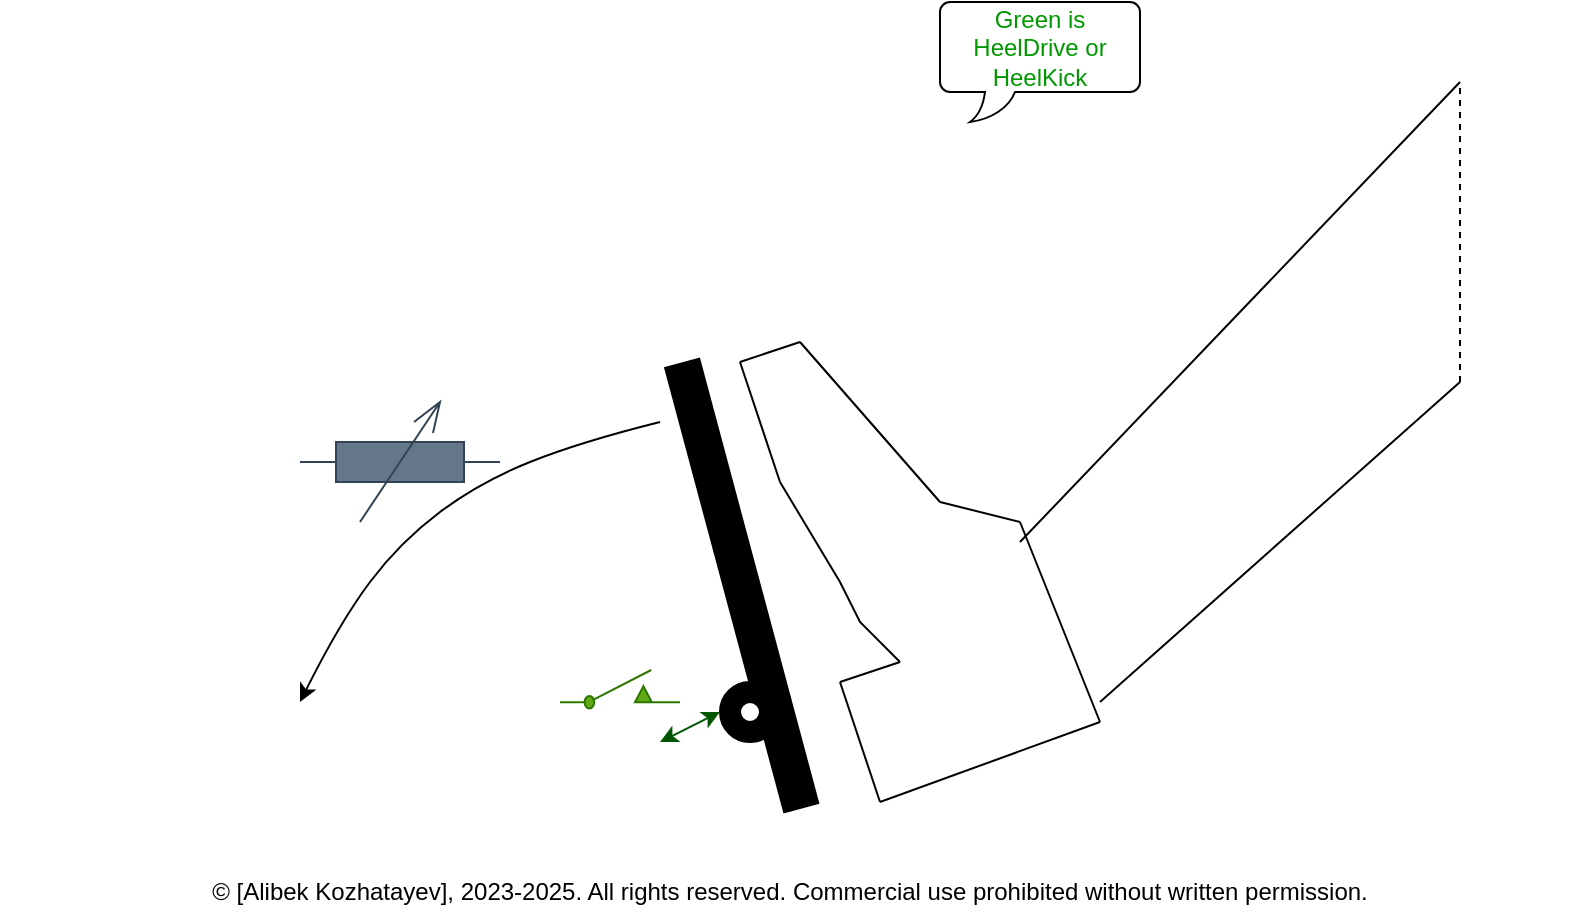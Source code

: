 <mxfile version="26.1.0">
  <diagram name="Страница — 1" id="cJoGJ3xOIOmyinLPfhCT">
    <mxGraphModel dx="1400" dy="516" grid="1" gridSize="10" guides="1" tooltips="1" connect="1" arrows="1" fold="1" page="1" pageScale="1" pageWidth="827" pageHeight="1169" math="0" shadow="0">
      <root>
        <mxCell id="0" />
        <mxCell id="1" parent="0" />
        <mxCell id="A9SU0iNLX3xnFoazCiAV-4" style="edgeStyle=orthogonalEdgeStyle;rounded=0;orthogonalLoop=1;jettySize=auto;html=1;exitX=0.75;exitY=1;exitDx=0;exitDy=0;entryX=1;entryY=0;entryDx=0;entryDy=0;" edge="1" parent="1" source="A9SU0iNLX3xnFoazCiAV-2" target="A9SU0iNLX3xnFoazCiAV-3">
          <mxGeometry relative="1" as="geometry" />
        </mxCell>
        <mxCell id="A9SU0iNLX3xnFoazCiAV-2" value="" style="rounded=0;whiteSpace=wrap;html=1;rotation=75;gradientColor=none;fillColor=#000000;" vertex="1" parent="1">
          <mxGeometry x="285.85" y="392.96" width="230" height="17.63" as="geometry" />
        </mxCell>
        <mxCell id="A9SU0iNLX3xnFoazCiAV-3" value="" style="ellipse;whiteSpace=wrap;html=1;aspect=fixed;gradientColor=none;fillColor=#000000;" vertex="1" parent="1">
          <mxGeometry x="390" y="450" width="30" height="30" as="geometry" />
        </mxCell>
        <mxCell id="A9SU0iNLX3xnFoazCiAV-8" value="" style="endArrow=classic;startArrow=classic;html=1;rounded=0;entryX=0;entryY=0.5;entryDx=0;entryDy=0;fillColor=#008a00;strokeColor=#005700;" edge="1" parent="1" target="A9SU0iNLX3xnFoazCiAV-3">
          <mxGeometry width="50" height="50" relative="1" as="geometry">
            <mxPoint x="360" y="480" as="sourcePoint" />
            <mxPoint x="380" y="470" as="targetPoint" />
          </mxGeometry>
        </mxCell>
        <mxCell id="A9SU0iNLX3xnFoazCiAV-11" value="" style="pointerEvents=1;verticalLabelPosition=bottom;shadow=0;dashed=0;align=center;html=1;verticalAlign=top;shape=mxgraph.electrical.resistors.variable_resistor_1;fillColor=#647687;fontColor=#ffffff;strokeColor=#314354;" vertex="1" parent="1">
          <mxGeometry x="180" y="310" width="100" height="60" as="geometry" />
        </mxCell>
        <mxCell id="A9SU0iNLX3xnFoazCiAV-13" value="" style="pointerEvents=1;verticalLabelPosition=bottom;shadow=0;dashed=0;align=center;html=1;verticalAlign=top;shape=mxgraph.electrical.electro-mechanical.springReturn3;elSwitchState=off;fontColor=#ffffff;fillColor=#60a917;strokeColor=#2D7600;" vertex="1" parent="1">
          <mxGeometry x="310" y="444" width="60" height="26" as="geometry" />
        </mxCell>
        <mxCell id="A9SU0iNLX3xnFoazCiAV-14" value="" style="ellipse;whiteSpace=wrap;html=1;aspect=fixed;" vertex="1" parent="1">
          <mxGeometry x="400" y="460" width="10" height="10" as="geometry" />
        </mxCell>
        <mxCell id="A9SU0iNLX3xnFoazCiAV-16" value="" style="curved=1;endArrow=classic;html=1;rounded=0;" edge="1" parent="1">
          <mxGeometry width="50" height="50" relative="1" as="geometry">
            <mxPoint x="360" y="320" as="sourcePoint" />
            <mxPoint x="180" y="460" as="targetPoint" />
            <Array as="points">
              <mxPoint x="320" y="330" />
              <mxPoint x="270" y="350" />
              <mxPoint x="230" y="380" />
              <mxPoint x="200" y="420" />
            </Array>
          </mxGeometry>
        </mxCell>
        <mxCell id="A9SU0iNLX3xnFoazCiAV-21" value="" style="endArrow=none;html=1;rounded=0;labelBackgroundColor=#000000;" edge="1" parent="1">
          <mxGeometry width="50" height="50" relative="1" as="geometry">
            <mxPoint x="420" y="350" as="sourcePoint" />
            <mxPoint x="400" y="290" as="targetPoint" />
          </mxGeometry>
        </mxCell>
        <mxCell id="A9SU0iNLX3xnFoazCiAV-22" value="" style="endArrow=none;html=1;rounded=0;labelBackgroundColor=#000000;" edge="1" parent="1">
          <mxGeometry width="50" height="50" relative="1" as="geometry">
            <mxPoint x="420" y="350" as="sourcePoint" />
            <mxPoint x="480" y="440" as="targetPoint" />
            <Array as="points">
              <mxPoint x="450" y="400" />
              <mxPoint x="460" y="420" />
            </Array>
          </mxGeometry>
        </mxCell>
        <mxCell id="A9SU0iNLX3xnFoazCiAV-24" value="" style="endArrow=none;html=1;rounded=0;labelBackgroundColor=#000000;" edge="1" parent="1">
          <mxGeometry width="50" height="50" relative="1" as="geometry">
            <mxPoint x="450" y="450" as="sourcePoint" />
            <mxPoint x="480" y="440" as="targetPoint" />
          </mxGeometry>
        </mxCell>
        <mxCell id="A9SU0iNLX3xnFoazCiAV-25" value="" style="endArrow=none;html=1;rounded=0;labelBackgroundColor=#000000;" edge="1" parent="1">
          <mxGeometry width="50" height="50" relative="1" as="geometry">
            <mxPoint x="470" y="510" as="sourcePoint" />
            <mxPoint x="450" y="450" as="targetPoint" />
          </mxGeometry>
        </mxCell>
        <mxCell id="A9SU0iNLX3xnFoazCiAV-26" value="" style="endArrow=none;html=1;rounded=0;labelBackgroundColor=#000000;" edge="1" parent="1">
          <mxGeometry width="50" height="50" relative="1" as="geometry">
            <mxPoint x="470" y="510" as="sourcePoint" />
            <mxPoint x="580" y="470" as="targetPoint" />
          </mxGeometry>
        </mxCell>
        <mxCell id="A9SU0iNLX3xnFoazCiAV-27" value="" style="endArrow=none;html=1;rounded=0;labelBackgroundColor=#000000;" edge="1" parent="1">
          <mxGeometry width="50" height="50" relative="1" as="geometry">
            <mxPoint x="400" y="290" as="sourcePoint" />
            <mxPoint x="430" y="280" as="targetPoint" />
          </mxGeometry>
        </mxCell>
        <mxCell id="A9SU0iNLX3xnFoazCiAV-28" value="" style="endArrow=none;html=1;rounded=0;labelBackgroundColor=#000000;" edge="1" parent="1">
          <mxGeometry width="50" height="50" relative="1" as="geometry">
            <mxPoint x="430" y="280" as="sourcePoint" />
            <mxPoint x="500" y="360" as="targetPoint" />
          </mxGeometry>
        </mxCell>
        <mxCell id="A9SU0iNLX3xnFoazCiAV-29" value="" style="endArrow=none;html=1;rounded=0;labelBackgroundColor=#000000;" edge="1" parent="1">
          <mxGeometry width="50" height="50" relative="1" as="geometry">
            <mxPoint x="500" y="360" as="sourcePoint" />
            <mxPoint x="540" y="370" as="targetPoint" />
          </mxGeometry>
        </mxCell>
        <mxCell id="A9SU0iNLX3xnFoazCiAV-30" value="" style="endArrow=none;html=1;rounded=0;labelBackgroundColor=#000000;" edge="1" parent="1">
          <mxGeometry width="50" height="50" relative="1" as="geometry">
            <mxPoint x="580" y="470" as="sourcePoint" />
            <mxPoint x="540" y="370" as="targetPoint" />
          </mxGeometry>
        </mxCell>
        <mxCell id="A9SU0iNLX3xnFoazCiAV-31" value="" style="endArrow=none;html=1;rounded=0;" edge="1" parent="1">
          <mxGeometry width="50" height="50" relative="1" as="geometry">
            <mxPoint x="540" y="380" as="sourcePoint" />
            <mxPoint x="760" y="150" as="targetPoint" />
          </mxGeometry>
        </mxCell>
        <mxCell id="A9SU0iNLX3xnFoazCiAV-32" value="" style="endArrow=none;html=1;rounded=0;" edge="1" parent="1">
          <mxGeometry width="50" height="50" relative="1" as="geometry">
            <mxPoint x="580" y="460" as="sourcePoint" />
            <mxPoint x="760" y="300" as="targetPoint" />
          </mxGeometry>
        </mxCell>
        <mxCell id="A9SU0iNLX3xnFoazCiAV-33" value="" style="endArrow=none;dashed=1;html=1;rounded=0;" edge="1" parent="1">
          <mxGeometry width="50" height="50" relative="1" as="geometry">
            <mxPoint x="760" y="300" as="sourcePoint" />
            <mxPoint x="760" y="150" as="targetPoint" />
          </mxGeometry>
        </mxCell>
        <mxCell id="A9SU0iNLX3xnFoazCiAV-36" value="Green is HeelDrive or HeelKick" style="whiteSpace=wrap;html=1;shape=mxgraph.basic.roundRectCallout;dx=30;dy=15;size=5;boundedLbl=1;fontColor=#009900;" vertex="1" parent="1">
          <mxGeometry x="500" y="110" width="100" height="60" as="geometry" />
        </mxCell>
        <mxCell id="A9SU0iNLX3xnFoazCiAV-37" value="© [Alibek Kozhatayev], 2023-2025. All rights reserved. Commercial use prohibited without written permission." style="text;html=1;align=center;verticalAlign=middle;whiteSpace=wrap;rounded=0;" vertex="1" parent="1">
          <mxGeometry x="30" y="540" width="790" height="30" as="geometry" />
        </mxCell>
      </root>
    </mxGraphModel>
  </diagram>
</mxfile>
